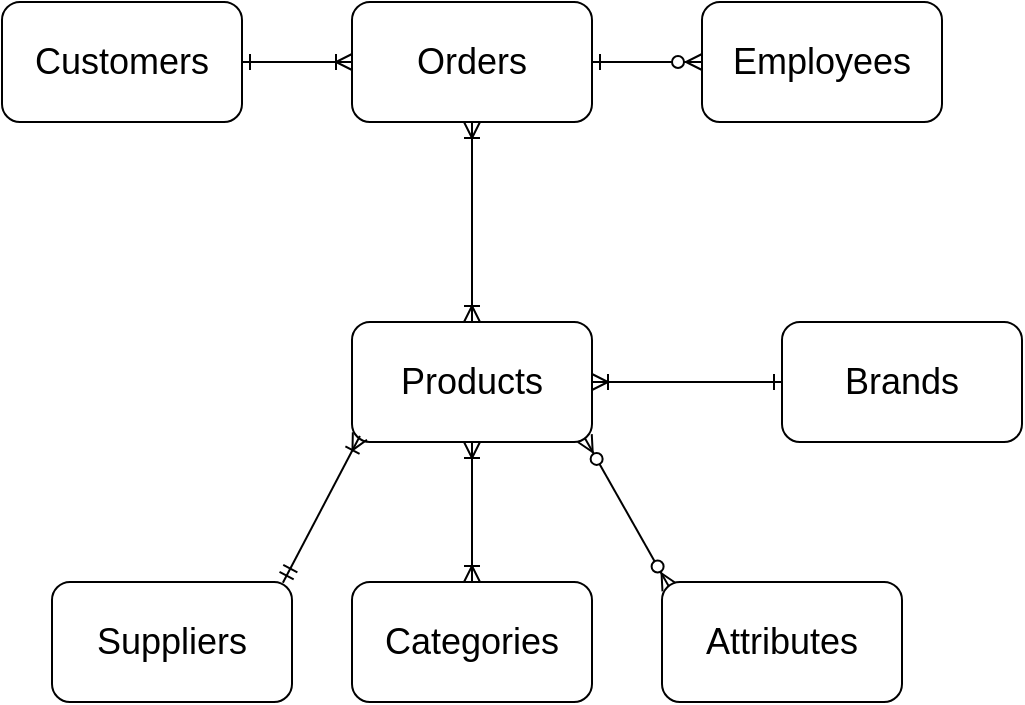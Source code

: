 <mxfile version="14.6.13" type="device"><diagram id="D6hvduqs2w9GfV5S2fJ7" name="Page-1"><mxGraphModel dx="677" dy="391" grid="1" gridSize="10" guides="1" tooltips="1" connect="1" arrows="1" fold="1" page="1" pageScale="1" pageWidth="850" pageHeight="1100" math="0" shadow="0"><root><mxCell id="0"/><mxCell id="1" parent="0"/><mxCell id="Y4O8k-JiHu86b3d_jl8N-7" style="rounded=0;orthogonalLoop=1;jettySize=auto;html=1;entryX=0;entryY=0.5;entryDx=0;entryDy=0;fontSize=18;elbow=vertical;endArrow=ERoneToMany;endFill=0;startArrow=ERone;startFill=0;" parent="1" source="Y4O8k-JiHu86b3d_jl8N-3" target="Y4O8k-JiHu86b3d_jl8N-5" edge="1"><mxGeometry relative="1" as="geometry"/></mxCell><mxCell id="Y4O8k-JiHu86b3d_jl8N-3" value="Customers" style="rounded=1;whiteSpace=wrap;html=1;fontSize=18;" parent="1" vertex="1"><mxGeometry x="35" y="40" width="120" height="60" as="geometry"/></mxCell><mxCell id="Y4O8k-JiHu86b3d_jl8N-5" value="Orders" style="rounded=1;whiteSpace=wrap;html=1;fontSize=18;" parent="1" vertex="1"><mxGeometry x="210" y="40" width="120" height="60" as="geometry"/></mxCell><mxCell id="Y4O8k-JiHu86b3d_jl8N-9" style="edgeStyle=none;rounded=0;orthogonalLoop=1;jettySize=auto;html=1;entryX=1;entryY=0.5;entryDx=0;entryDy=0;fontSize=18;endArrow=ERone;endFill=0;startArrow=ERzeroToMany;startFill=1;" parent="1" source="Y4O8k-JiHu86b3d_jl8N-8" target="Y4O8k-JiHu86b3d_jl8N-5" edge="1"><mxGeometry relative="1" as="geometry"/></mxCell><mxCell id="Y4O8k-JiHu86b3d_jl8N-8" value="Employees" style="rounded=1;whiteSpace=wrap;html=1;fontSize=18;" parent="1" vertex="1"><mxGeometry x="385" y="40" width="120" height="60" as="geometry"/></mxCell><mxCell id="Y4O8k-JiHu86b3d_jl8N-20" style="edgeStyle=none;rounded=0;orthogonalLoop=1;jettySize=auto;html=1;fontSize=18;endArrow=ERoneToMany;endFill=0;startArrow=ERoneToMany;startFill=0;" parent="1" source="Y4O8k-JiHu86b3d_jl8N-12" target="Y4O8k-JiHu86b3d_jl8N-5" edge="1"><mxGeometry relative="1" as="geometry"/></mxCell><mxCell id="Y4O8k-JiHu86b3d_jl8N-12" value="Products" style="rounded=1;whiteSpace=wrap;html=1;fontSize=18;" parent="1" vertex="1"><mxGeometry x="210" y="200" width="120" height="60" as="geometry"/></mxCell><mxCell id="Y4O8k-JiHu86b3d_jl8N-19" style="edgeStyle=none;rounded=0;orthogonalLoop=1;jettySize=auto;html=1;fontSize=18;startArrow=ERmandOne;startFill=0;endArrow=ERoneToMany;endFill=0;entryX=0.033;entryY=0.95;entryDx=0;entryDy=0;entryPerimeter=0;exitX=0.962;exitY=0.006;exitDx=0;exitDy=0;exitPerimeter=0;" parent="1" source="Y4O8k-JiHu86b3d_jl8N-14" target="Y4O8k-JiHu86b3d_jl8N-12" edge="1"><mxGeometry relative="1" as="geometry"><mxPoint x="270" y="260" as="targetPoint"/></mxGeometry></mxCell><mxCell id="Y4O8k-JiHu86b3d_jl8N-14" value="Suppliers" style="rounded=1;whiteSpace=wrap;html=1;fontSize=18;" parent="1" vertex="1"><mxGeometry x="60" y="330" width="120" height="60" as="geometry"/></mxCell><mxCell id="Y4O8k-JiHu86b3d_jl8N-18" style="edgeStyle=none;rounded=0;orthogonalLoop=1;jettySize=auto;html=1;fontSize=18;" parent="1" source="Y4O8k-JiHu86b3d_jl8N-15" edge="1"><mxGeometry relative="1" as="geometry"><mxPoint x="270" y="330" as="targetPoint"/></mxGeometry></mxCell><mxCell id="Y4O8k-JiHu86b3d_jl8N-21" style="edgeStyle=none;rounded=0;orthogonalLoop=1;jettySize=auto;html=1;fontSize=18;startArrow=ERoneToMany;startFill=0;endArrow=ERoneToMany;endFill=0;" parent="1" source="Y4O8k-JiHu86b3d_jl8N-15" edge="1"><mxGeometry relative="1" as="geometry"><mxPoint x="270" y="260" as="targetPoint"/></mxGeometry></mxCell><mxCell id="Y4O8k-JiHu86b3d_jl8N-15" value="Categories" style="rounded=1;whiteSpace=wrap;html=1;fontSize=18;" parent="1" vertex="1"><mxGeometry x="210" y="330" width="120" height="60" as="geometry"/></mxCell><mxCell id="Y4O8k-JiHu86b3d_jl8N-17" style="edgeStyle=none;rounded=0;orthogonalLoop=1;jettySize=auto;html=1;fontSize=18;endArrow=ERzeroToMany;endFill=1;startArrow=ERzeroToMany;startFill=1;exitX=0.031;exitY=0.045;exitDx=0;exitDy=0;exitPerimeter=0;entryX=0.97;entryY=0.967;entryDx=0;entryDy=0;entryPerimeter=0;" parent="1" source="Y4O8k-JiHu86b3d_jl8N-16" target="Y4O8k-JiHu86b3d_jl8N-12" edge="1"><mxGeometry relative="1" as="geometry"><mxPoint x="330" y="270" as="targetPoint"/></mxGeometry></mxCell><mxCell id="Y4O8k-JiHu86b3d_jl8N-16" value="Attributes" style="rounded=1;whiteSpace=wrap;html=1;fontSize=18;" parent="1" vertex="1"><mxGeometry x="365" y="330" width="120" height="60" as="geometry"/></mxCell><mxCell id="cZuYFyatA3P2N4Mpeh4T-2" style="edgeStyle=orthogonalEdgeStyle;rounded=0;orthogonalLoop=1;jettySize=auto;html=1;entryX=1;entryY=0.5;entryDx=0;entryDy=0;endArrow=ERoneToMany;endFill=0;startArrow=ERone;startFill=0;" edge="1" parent="1" source="cZuYFyatA3P2N4Mpeh4T-1" target="Y4O8k-JiHu86b3d_jl8N-12"><mxGeometry relative="1" as="geometry"/></mxCell><mxCell id="cZuYFyatA3P2N4Mpeh4T-1" value="&lt;font style=&quot;font-size: 18px&quot;&gt;Brands&lt;/font&gt;" style="rounded=1;whiteSpace=wrap;html=1;sketch=0;" vertex="1" parent="1"><mxGeometry x="425" y="200" width="120" height="60" as="geometry"/></mxCell></root></mxGraphModel></diagram></mxfile>